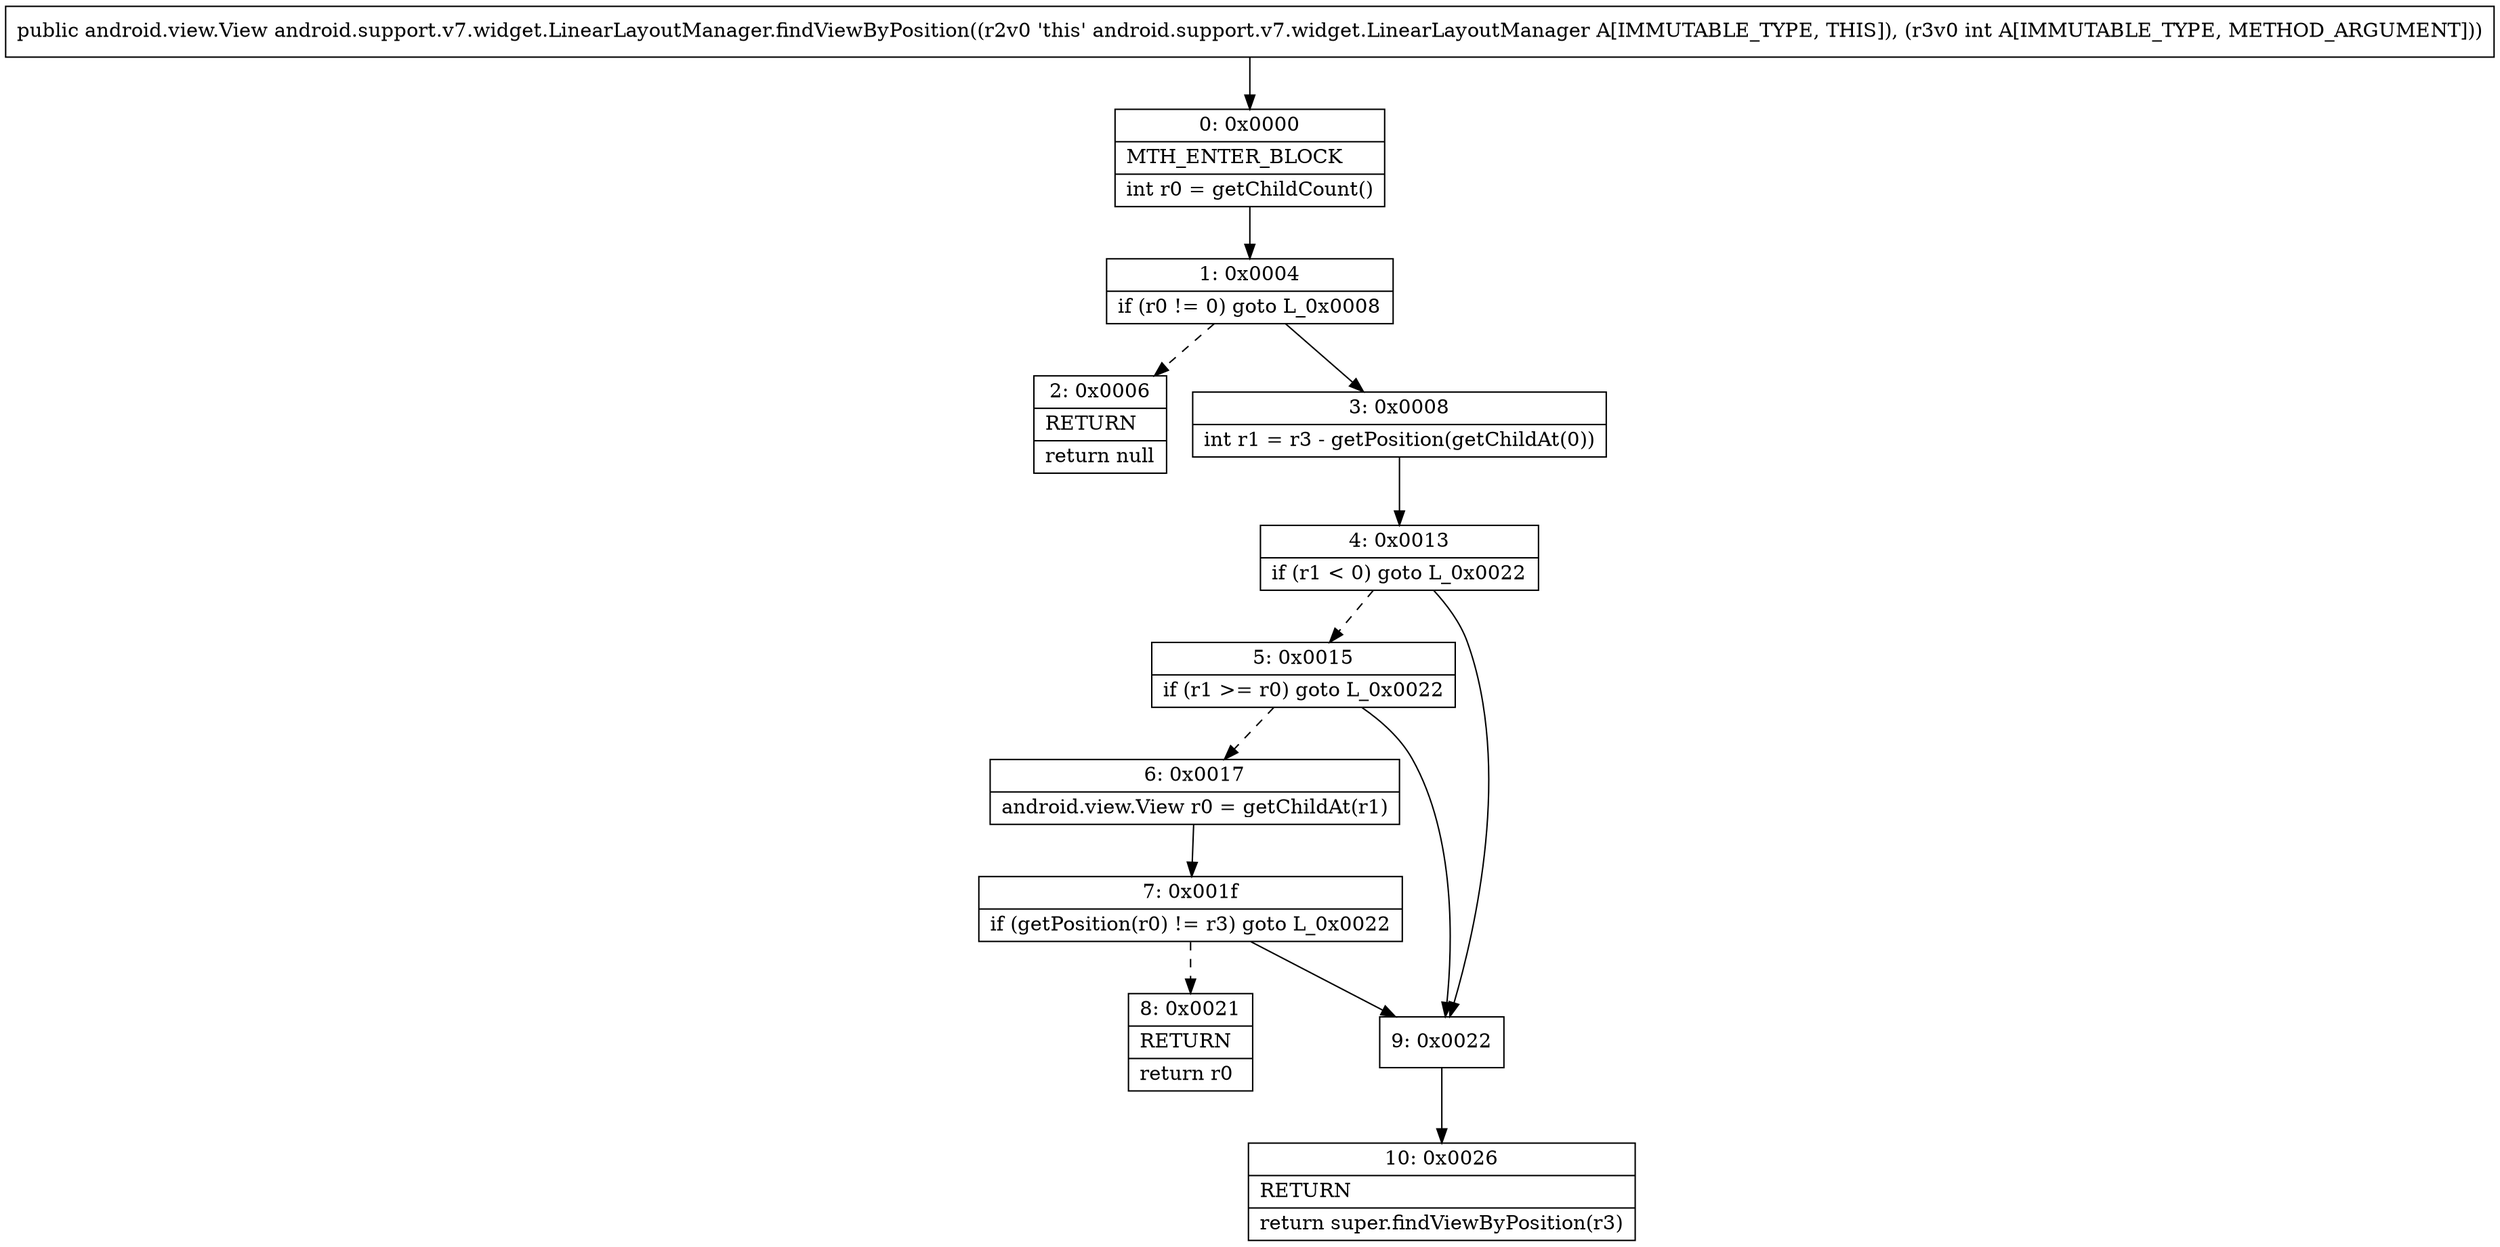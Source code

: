 digraph "CFG forandroid.support.v7.widget.LinearLayoutManager.findViewByPosition(I)Landroid\/view\/View;" {
Node_0 [shape=record,label="{0\:\ 0x0000|MTH_ENTER_BLOCK\l|int r0 = getChildCount()\l}"];
Node_1 [shape=record,label="{1\:\ 0x0004|if (r0 != 0) goto L_0x0008\l}"];
Node_2 [shape=record,label="{2\:\ 0x0006|RETURN\l|return null\l}"];
Node_3 [shape=record,label="{3\:\ 0x0008|int r1 = r3 \- getPosition(getChildAt(0))\l}"];
Node_4 [shape=record,label="{4\:\ 0x0013|if (r1 \< 0) goto L_0x0022\l}"];
Node_5 [shape=record,label="{5\:\ 0x0015|if (r1 \>= r0) goto L_0x0022\l}"];
Node_6 [shape=record,label="{6\:\ 0x0017|android.view.View r0 = getChildAt(r1)\l}"];
Node_7 [shape=record,label="{7\:\ 0x001f|if (getPosition(r0) != r3) goto L_0x0022\l}"];
Node_8 [shape=record,label="{8\:\ 0x0021|RETURN\l|return r0\l}"];
Node_9 [shape=record,label="{9\:\ 0x0022}"];
Node_10 [shape=record,label="{10\:\ 0x0026|RETURN\l|return super.findViewByPosition(r3)\l}"];
MethodNode[shape=record,label="{public android.view.View android.support.v7.widget.LinearLayoutManager.findViewByPosition((r2v0 'this' android.support.v7.widget.LinearLayoutManager A[IMMUTABLE_TYPE, THIS]), (r3v0 int A[IMMUTABLE_TYPE, METHOD_ARGUMENT])) }"];
MethodNode -> Node_0;
Node_0 -> Node_1;
Node_1 -> Node_2[style=dashed];
Node_1 -> Node_3;
Node_3 -> Node_4;
Node_4 -> Node_5[style=dashed];
Node_4 -> Node_9;
Node_5 -> Node_6[style=dashed];
Node_5 -> Node_9;
Node_6 -> Node_7;
Node_7 -> Node_8[style=dashed];
Node_7 -> Node_9;
Node_9 -> Node_10;
}

